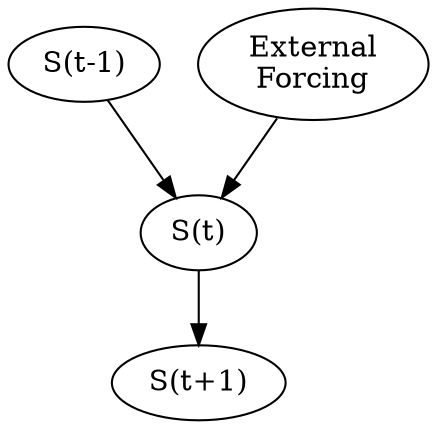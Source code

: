 digraph G {
	sMinus1[label="S(t-1)"];

	f[label="External\nForcing"];
	s[label="S(t)"];

	s1[label="S(t+1)"];

	sMinus1 -> s;

	f -> s;

	s -> s1;

}

